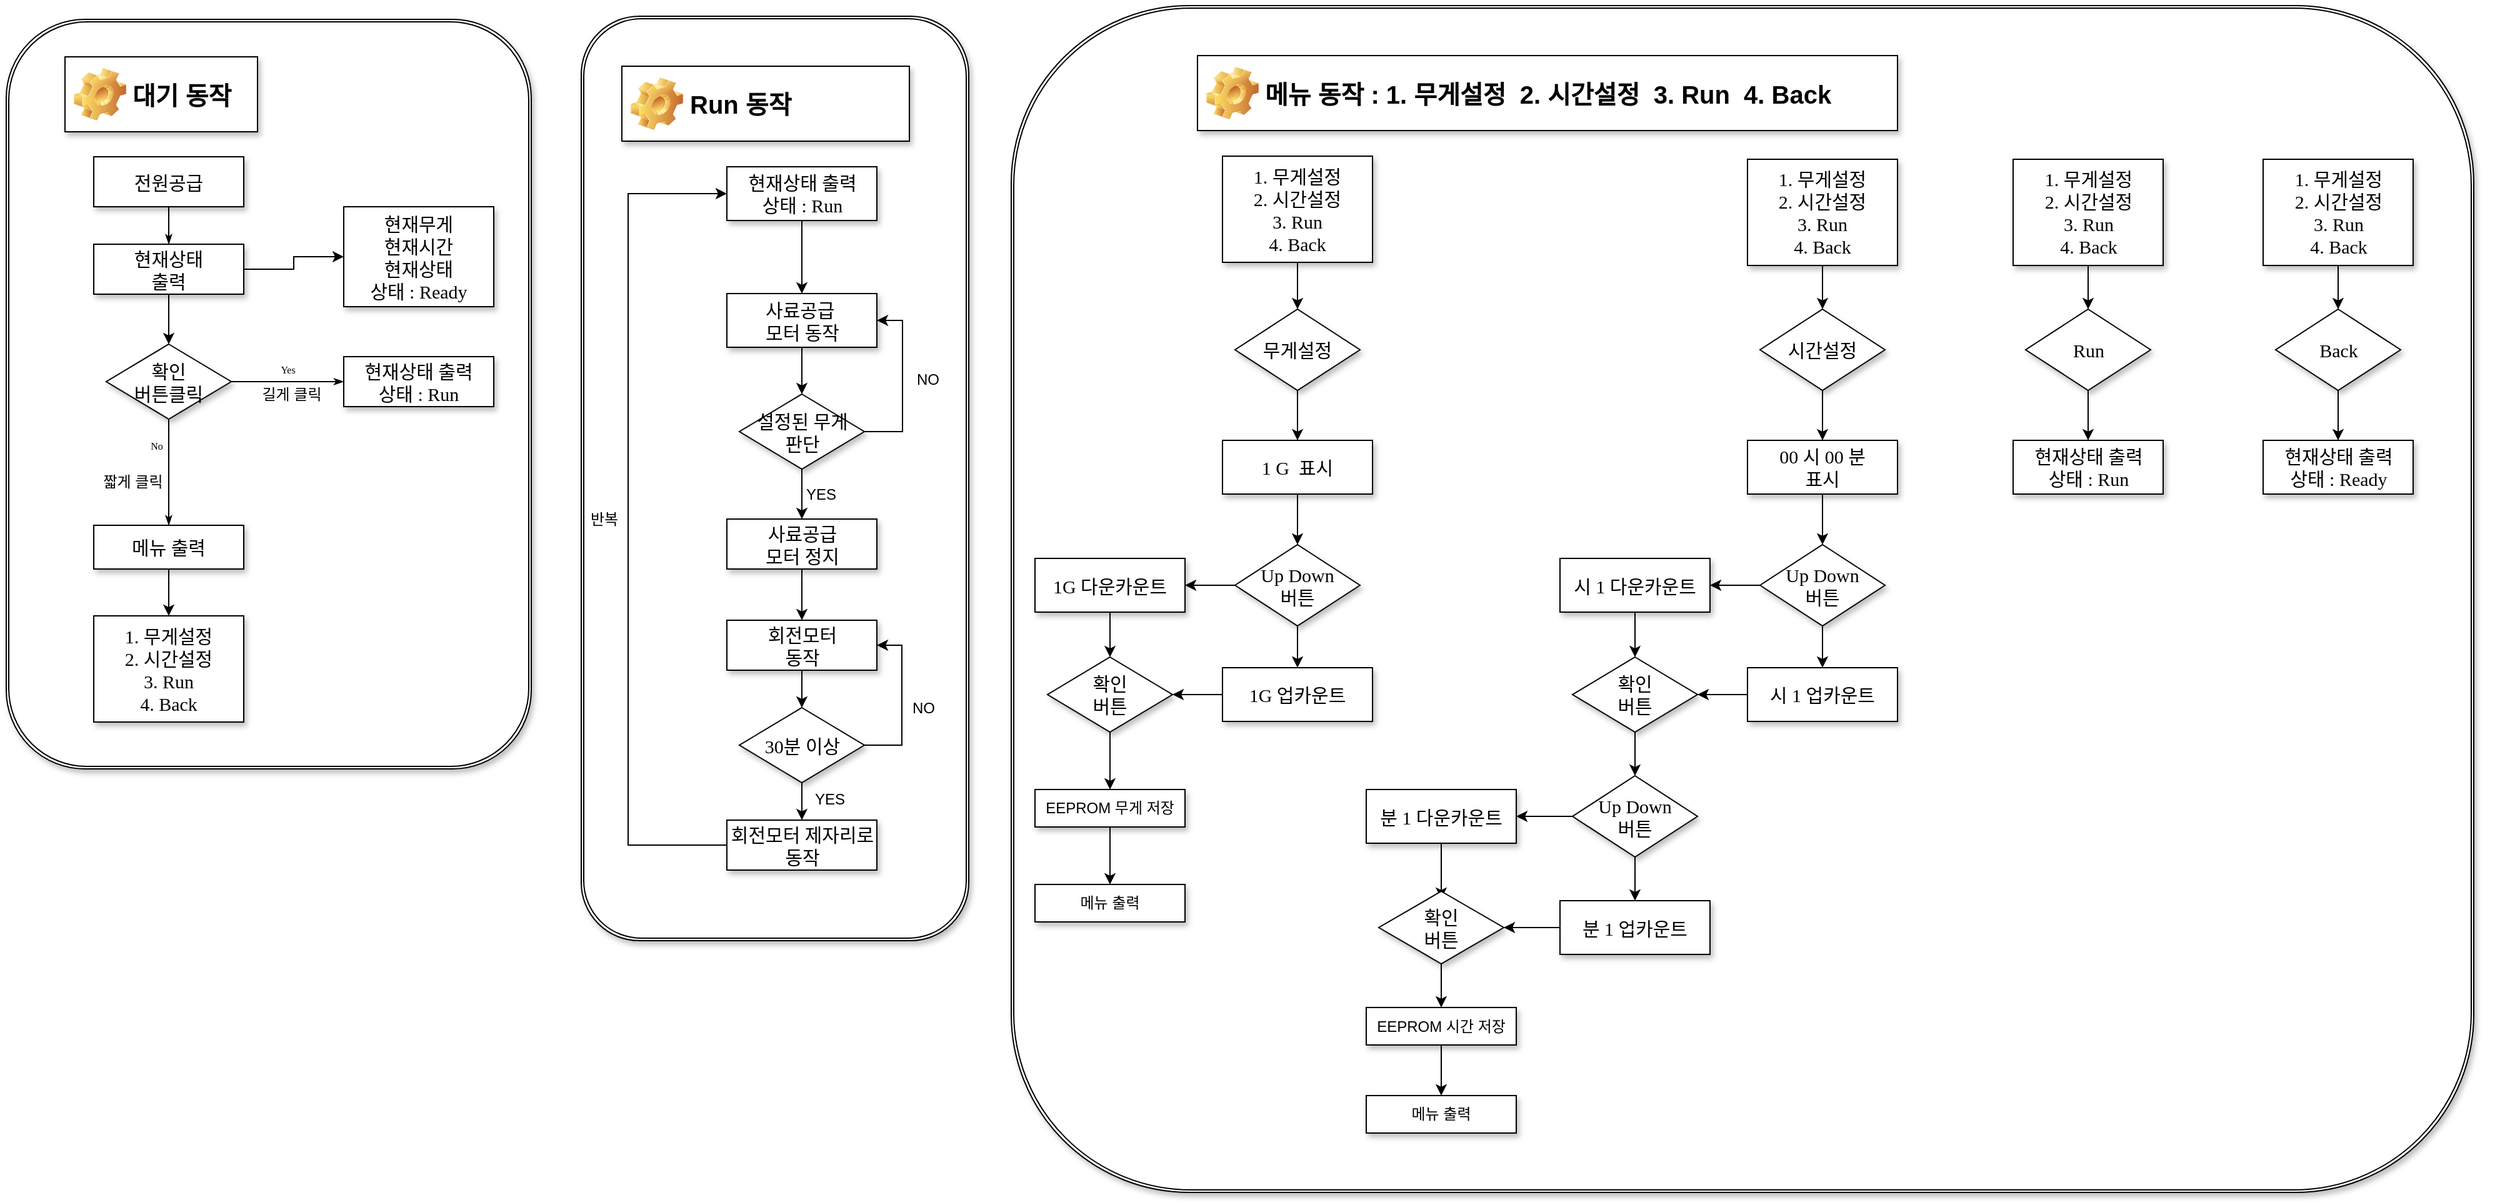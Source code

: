 <mxfile version="11.1.1" type="device"><diagram name="Page-1" id="edf60f1a-56cd-e834-aa8a-f176f3a09ee4"><mxGraphModel dx="2887" dy="1597" grid="1" gridSize="10" guides="1" tooltips="1" connect="1" arrows="1" fold="1" page="1" pageScale="1" pageWidth="1100" pageHeight="850" background="#ffffff" math="0" shadow="0"><root><mxCell id="0"/><mxCell id="1" parent="0"/><mxCell id="XkNIUXaJHuALlucEeKuQ-193" value="" style="group" vertex="1" connectable="0" parent="1"><mxGeometry x="630" y="20" width="310" height="740" as="geometry"/></mxCell><mxCell id="XkNIUXaJHuALlucEeKuQ-190" value="" style="shape=ext;double=1;rounded=1;whiteSpace=wrap;html=1;shadow=1;comic=0;" vertex="1" parent="XkNIUXaJHuALlucEeKuQ-193"><mxGeometry width="310" height="740" as="geometry"/></mxCell><mxCell id="XkNIUXaJHuALlucEeKuQ-131" value="&lt;span style=&quot;font-size: 15px&quot;&gt;현재상태 출력&lt;br&gt;상태 : Run&lt;br&gt;&lt;/span&gt;" style="whiteSpace=wrap;html=1;rounded=0;shadow=1;labelBackgroundColor=none;strokeColor=#000000;strokeWidth=1;fillColor=#ffffff;fontFamily=Verdana;fontSize=8;fontColor=#000000;align=center;" vertex="1" parent="XkNIUXaJHuALlucEeKuQ-193"><mxGeometry x="116.5" y="120.5" width="120" height="43" as="geometry"/></mxCell><mxCell id="XkNIUXaJHuALlucEeKuQ-134" value="&lt;span style=&quot;font-size: 15px&quot;&gt;사료공급&amp;nbsp;&lt;/span&gt;&lt;br style=&quot;font-size: 15px&quot;&gt;&lt;span style=&quot;font-size: 15px&quot;&gt;모터 동작&lt;/span&gt;&lt;span style=&quot;font-size: 15px&quot;&gt;&lt;br&gt;&lt;/span&gt;" style="whiteSpace=wrap;html=1;rounded=0;shadow=1;labelBackgroundColor=none;strokeColor=#000000;strokeWidth=1;fillColor=#ffffff;fontFamily=Verdana;fontSize=8;fontColor=#000000;align=center;" vertex="1" parent="XkNIUXaJHuALlucEeKuQ-193"><mxGeometry x="116.5" y="222" width="120" height="43" as="geometry"/></mxCell><mxCell id="XkNIUXaJHuALlucEeKuQ-135" value="" style="edgeStyle=orthogonalEdgeStyle;rounded=0;orthogonalLoop=1;jettySize=auto;html=1;" edge="1" parent="XkNIUXaJHuALlucEeKuQ-193" source="XkNIUXaJHuALlucEeKuQ-131" target="XkNIUXaJHuALlucEeKuQ-134"><mxGeometry relative="1" as="geometry"/></mxCell><mxCell id="XkNIUXaJHuALlucEeKuQ-141" value="" style="edgeStyle=orthogonalEdgeStyle;rounded=0;orthogonalLoop=1;jettySize=auto;html=1;entryX=1;entryY=0.5;entryDx=0;entryDy=0;" edge="1" parent="XkNIUXaJHuALlucEeKuQ-193" source="XkNIUXaJHuALlucEeKuQ-136" target="XkNIUXaJHuALlucEeKuQ-134"><mxGeometry relative="1" as="geometry"><mxPoint x="306.5" y="332.5" as="targetPoint"/><Array as="points"><mxPoint x="257" y="332.5"/><mxPoint x="257" y="243.5"/></Array></mxGeometry></mxCell><mxCell id="XkNIUXaJHuALlucEeKuQ-155" value="NO" style="text;html=1;resizable=0;points=[];align=center;verticalAlign=middle;labelBackgroundColor=#ffffff;" vertex="1" connectable="0" parent="XkNIUXaJHuALlucEeKuQ-141"><mxGeometry x="-0.149" y="-2" relative="1" as="geometry"><mxPoint x="18" y="-13" as="offset"/></mxGeometry></mxCell><mxCell id="XkNIUXaJHuALlucEeKuQ-136" value="&lt;span style=&quot;font-size: 15px&quot;&gt;설정된 무게&lt;br&gt;판단&lt;/span&gt;" style="rhombus;whiteSpace=wrap;html=1;rounded=0;shadow=1;labelBackgroundColor=none;strokeColor=#000000;strokeWidth=1;fillColor=#ffffff;fontFamily=Verdana;fontSize=8;fontColor=#000000;align=center;" vertex="1" parent="XkNIUXaJHuALlucEeKuQ-193"><mxGeometry x="126.5" y="302.5" width="100" height="60" as="geometry"/></mxCell><mxCell id="XkNIUXaJHuALlucEeKuQ-137" value="" style="edgeStyle=orthogonalEdgeStyle;rounded=0;orthogonalLoop=1;jettySize=auto;html=1;entryX=0.5;entryY=0;entryDx=0;entryDy=0;" edge="1" parent="XkNIUXaJHuALlucEeKuQ-193" source="XkNIUXaJHuALlucEeKuQ-134" target="XkNIUXaJHuALlucEeKuQ-136"><mxGeometry relative="1" as="geometry"/></mxCell><mxCell id="XkNIUXaJHuALlucEeKuQ-142" value="&lt;span style=&quot;font-size: 15px&quot;&gt;사료공급 &lt;br&gt;모터 정지&lt;/span&gt;" style="whiteSpace=wrap;html=1;rounded=0;shadow=1;labelBackgroundColor=none;strokeColor=#000000;strokeWidth=1;fillColor=#ffffff;fontFamily=Verdana;fontSize=8;fontColor=#000000;align=center;" vertex="1" parent="XkNIUXaJHuALlucEeKuQ-193"><mxGeometry x="116.5" y="402.5" width="120" height="40" as="geometry"/></mxCell><mxCell id="XkNIUXaJHuALlucEeKuQ-139" value="" style="edgeStyle=orthogonalEdgeStyle;rounded=0;orthogonalLoop=1;jettySize=auto;html=1;entryX=0.5;entryY=0;entryDx=0;entryDy=0;" edge="1" parent="XkNIUXaJHuALlucEeKuQ-193" source="XkNIUXaJHuALlucEeKuQ-136" target="XkNIUXaJHuALlucEeKuQ-142"><mxGeometry relative="1" as="geometry"><mxPoint x="176.5" y="402.5" as="targetPoint"/></mxGeometry></mxCell><mxCell id="XkNIUXaJHuALlucEeKuQ-143" value="&lt;span style=&quot;font-size: 15px&quot;&gt;회전모터&lt;br&gt;동작&lt;br&gt;&lt;/span&gt;" style="whiteSpace=wrap;html=1;rounded=0;shadow=1;labelBackgroundColor=none;strokeColor=#000000;strokeWidth=1;fillColor=#ffffff;fontFamily=Verdana;fontSize=8;fontColor=#000000;align=center;" vertex="1" parent="XkNIUXaJHuALlucEeKuQ-193"><mxGeometry x="116.5" y="483.5" width="120" height="40" as="geometry"/></mxCell><mxCell id="XkNIUXaJHuALlucEeKuQ-144" value="" style="edgeStyle=orthogonalEdgeStyle;rounded=0;orthogonalLoop=1;jettySize=auto;html=1;" edge="1" parent="XkNIUXaJHuALlucEeKuQ-193" source="XkNIUXaJHuALlucEeKuQ-142" target="XkNIUXaJHuALlucEeKuQ-143"><mxGeometry relative="1" as="geometry"/></mxCell><mxCell id="XkNIUXaJHuALlucEeKuQ-148" value="" style="edgeStyle=orthogonalEdgeStyle;rounded=0;orthogonalLoop=1;jettySize=auto;html=1;entryX=1;entryY=0.5;entryDx=0;entryDy=0;" edge="1" parent="XkNIUXaJHuALlucEeKuQ-193" source="XkNIUXaJHuALlucEeKuQ-145" target="XkNIUXaJHuALlucEeKuQ-143"><mxGeometry relative="1" as="geometry"><mxPoint x="306.5" y="583.5" as="targetPoint"/><Array as="points"><mxPoint x="256.5" y="583.5"/><mxPoint x="256.5" y="503.5"/></Array></mxGeometry></mxCell><mxCell id="XkNIUXaJHuALlucEeKuQ-145" value="&lt;span style=&quot;font-size: 15px&quot;&gt;30분 이상&lt;/span&gt;" style="rhombus;whiteSpace=wrap;html=1;rounded=0;shadow=1;labelBackgroundColor=none;strokeColor=#000000;strokeWidth=1;fillColor=#ffffff;fontFamily=Verdana;fontSize=8;fontColor=#000000;align=center;" vertex="1" parent="XkNIUXaJHuALlucEeKuQ-193"><mxGeometry x="126.5" y="553.5" width="100" height="60" as="geometry"/></mxCell><mxCell id="XkNIUXaJHuALlucEeKuQ-146" value="" style="edgeStyle=orthogonalEdgeStyle;rounded=0;orthogonalLoop=1;jettySize=auto;html=1;entryX=0.5;entryY=0;entryDx=0;entryDy=0;" edge="1" parent="XkNIUXaJHuALlucEeKuQ-193" source="XkNIUXaJHuALlucEeKuQ-143" target="XkNIUXaJHuALlucEeKuQ-145"><mxGeometry relative="1" as="geometry"/></mxCell><mxCell id="XkNIUXaJHuALlucEeKuQ-153" value="" style="edgeStyle=orthogonalEdgeStyle;rounded=0;orthogonalLoop=1;jettySize=auto;html=1;entryX=0;entryY=0.5;entryDx=0;entryDy=0;" edge="1" parent="XkNIUXaJHuALlucEeKuQ-193" source="XkNIUXaJHuALlucEeKuQ-151" target="XkNIUXaJHuALlucEeKuQ-131"><mxGeometry relative="1" as="geometry"><mxPoint x="47.5" y="140.5" as="targetPoint"/><Array as="points"><mxPoint x="37.5" y="663.5"/><mxPoint x="37.5" y="142.5"/></Array></mxGeometry></mxCell><mxCell id="XkNIUXaJHuALlucEeKuQ-154" value="반복" style="text;html=1;resizable=0;points=[];align=center;verticalAlign=middle;labelBackgroundColor=#ffffff;" vertex="1" connectable="0" parent="XkNIUXaJHuALlucEeKuQ-153"><mxGeometry x="-0.258" y="-2" relative="1" as="geometry"><mxPoint x="-22" y="-88" as="offset"/></mxGeometry></mxCell><mxCell id="XkNIUXaJHuALlucEeKuQ-151" value="&lt;span style=&quot;font-size: 15px&quot;&gt;회전모터 제자리로 동작&lt;br&gt;&lt;/span&gt;" style="whiteSpace=wrap;html=1;rounded=0;shadow=1;labelBackgroundColor=none;strokeColor=#000000;strokeWidth=1;fillColor=#ffffff;fontFamily=Verdana;fontSize=8;fontColor=#000000;align=center;" vertex="1" parent="XkNIUXaJHuALlucEeKuQ-193"><mxGeometry x="116.5" y="643.5" width="120" height="40" as="geometry"/></mxCell><mxCell id="XkNIUXaJHuALlucEeKuQ-150" value="" style="edgeStyle=orthogonalEdgeStyle;rounded=0;orthogonalLoop=1;jettySize=auto;html=1;entryX=0.5;entryY=0;entryDx=0;entryDy=0;" edge="1" parent="XkNIUXaJHuALlucEeKuQ-193" source="XkNIUXaJHuALlucEeKuQ-145" target="XkNIUXaJHuALlucEeKuQ-151"><mxGeometry relative="1" as="geometry"><mxPoint x="176.5" y="638.5" as="targetPoint"/></mxGeometry></mxCell><mxCell id="XkNIUXaJHuALlucEeKuQ-156" value="YES" style="text;html=1;resizable=0;points=[];autosize=1;align=left;verticalAlign=top;spacingTop=-4;" vertex="1" parent="XkNIUXaJHuALlucEeKuQ-193"><mxGeometry x="177.5" y="372.5" width="40" height="20" as="geometry"/></mxCell><mxCell id="XkNIUXaJHuALlucEeKuQ-157" value="NO" style="text;html=1;resizable=0;points=[];autosize=1;align=left;verticalAlign=top;spacingTop=-4;" vertex="1" parent="XkNIUXaJHuALlucEeKuQ-193"><mxGeometry x="262.5" y="543.5" width="30" height="20" as="geometry"/></mxCell><mxCell id="XkNIUXaJHuALlucEeKuQ-158" value="YES" style="text;html=1;resizable=0;points=[];autosize=1;align=left;verticalAlign=top;spacingTop=-4;" vertex="1" parent="XkNIUXaJHuALlucEeKuQ-193"><mxGeometry x="184.5" y="616.5" width="40" height="20" as="geometry"/></mxCell><mxCell id="XkNIUXaJHuALlucEeKuQ-186" value="&lt;font style=&quot;font-size: 20px&quot;&gt;Run 동작&lt;/font&gt;" style="label;whiteSpace=wrap;html=1;image=img/clipart/Gear_128x128.png;rounded=0;shadow=1;comic=0;" vertex="1" parent="XkNIUXaJHuALlucEeKuQ-193"><mxGeometry x="32.5" y="40" width="230" height="60" as="geometry"/></mxCell><mxCell id="XkNIUXaJHuALlucEeKuQ-196" value="" style="group" vertex="1" connectable="0" parent="1"><mxGeometry x="170" y="22.5" width="420" height="600" as="geometry"/></mxCell><mxCell id="XkNIUXaJHuALlucEeKuQ-194" value="" style="shape=ext;double=1;rounded=1;whiteSpace=wrap;html=1;shadow=1;comic=0;" vertex="1" parent="XkNIUXaJHuALlucEeKuQ-196"><mxGeometry width="420" height="600" as="geometry"/></mxCell><mxCell id="60e70716793133e9-42" style="edgeStyle=orthogonalEdgeStyle;rounded=0;html=1;labelBackgroundColor=none;startSize=5;endArrow=classicThin;endFill=1;endSize=5;jettySize=auto;orthogonalLoop=1;strokeColor=#000000;strokeWidth=1;fontFamily=Verdana;fontSize=8;fontColor=#000000;" parent="XkNIUXaJHuALlucEeKuQ-196" source="60e70716793133e9-13" edge="1"><mxGeometry relative="1" as="geometry"><mxPoint x="130" y="180" as="targetPoint"/></mxGeometry></mxCell><mxCell id="60e70716793133e9-13" value="&lt;span style=&quot;font-size: 15px&quot;&gt;전원공급&lt;/span&gt;" style="whiteSpace=wrap;html=1;rounded=0;shadow=1;labelBackgroundColor=none;strokeColor=#000000;strokeWidth=1;fillColor=#ffffff;fontFamily=Verdana;fontSize=8;fontColor=#000000;align=center;" parent="XkNIUXaJHuALlucEeKuQ-196" vertex="1"><mxGeometry x="70" y="110" width="120" height="40" as="geometry"/></mxCell><mxCell id="60e70716793133e9-14" value="&lt;font style=&quot;font-size: 15px&quot;&gt;확인&lt;br&gt;버튼클릭&lt;/font&gt;" style="rhombus;whiteSpace=wrap;html=1;rounded=0;shadow=1;labelBackgroundColor=none;strokeColor=#000000;strokeWidth=1;fillColor=#ffffff;fontFamily=Verdana;fontSize=8;fontColor=#000000;align=center;" parent="XkNIUXaJHuALlucEeKuQ-196" vertex="1"><mxGeometry x="80" y="260" width="100" height="60" as="geometry"/></mxCell><mxCell id="60e70716793133e9-15" value="&lt;font style=&quot;font-size: 15px&quot;&gt;현재상태 출력&lt;br&gt;상태 : Run&lt;/font&gt;" style="whiteSpace=wrap;html=1;rounded=0;shadow=1;labelBackgroundColor=none;strokeColor=#000000;strokeWidth=1;fillColor=#ffffff;fontFamily=Verdana;fontSize=8;fontColor=#000000;align=center;" parent="XkNIUXaJHuALlucEeKuQ-196" vertex="1"><mxGeometry x="270" y="270" width="120" height="40" as="geometry"/></mxCell><mxCell id="60e70716793133e9-43" value="Yes" style="edgeStyle=orthogonalEdgeStyle;rounded=0;html=1;labelBackgroundColor=none;startSize=5;endArrow=classicThin;endFill=1;endSize=5;jettySize=auto;orthogonalLoop=1;strokeColor=#000000;strokeWidth=1;fontFamily=Verdana;fontSize=8;fontColor=#000000;" parent="XkNIUXaJHuALlucEeKuQ-196" source="60e70716793133e9-14" target="60e70716793133e9-15" edge="1"><mxGeometry y="10" relative="1" as="geometry"><mxPoint as="offset"/></mxGeometry></mxCell><mxCell id="XkNIUXaJHuALlucEeKuQ-7" value="길게 클릭" style="text;html=1;resizable=0;points=[];align=center;verticalAlign=middle;labelBackgroundColor=#ffffff;direction=south;" vertex="1" connectable="0" parent="60e70716793133e9-43"><mxGeometry x="-0.622" relative="1" as="geometry"><mxPoint x="31" y="10" as="offset"/></mxGeometry></mxCell><mxCell id="60e70716793133e9-16" value="&lt;font style=&quot;font-size: 15px&quot;&gt;메뉴 출력&lt;/font&gt;" style="whiteSpace=wrap;html=1;rounded=0;shadow=1;labelBackgroundColor=none;strokeColor=#000000;strokeWidth=1;fillColor=#ffffff;fontFamily=Verdana;fontSize=8;fontColor=#000000;align=center;" parent="XkNIUXaJHuALlucEeKuQ-196" vertex="1"><mxGeometry x="70" y="405" width="120" height="35" as="geometry"/></mxCell><mxCell id="60e70716793133e9-44" value="No" style="edgeStyle=orthogonalEdgeStyle;rounded=0;html=1;labelBackgroundColor=none;startSize=5;endArrow=classicThin;endFill=1;endSize=5;jettySize=auto;orthogonalLoop=1;strokeColor=#000000;strokeWidth=1;fontFamily=Verdana;fontSize=8;fontColor=#000000;" parent="XkNIUXaJHuALlucEeKuQ-196" source="60e70716793133e9-14" target="60e70716793133e9-16" edge="1"><mxGeometry x="-0.5" y="-10" relative="1" as="geometry"><mxPoint as="offset"/></mxGeometry></mxCell><mxCell id="XkNIUXaJHuALlucEeKuQ-5" value="" style="edgeStyle=orthogonalEdgeStyle;rounded=0;orthogonalLoop=1;jettySize=auto;html=1;" edge="1" parent="XkNIUXaJHuALlucEeKuQ-196" source="XkNIUXaJHuALlucEeKuQ-1"><mxGeometry relative="1" as="geometry"><mxPoint x="130" y="260" as="targetPoint"/></mxGeometry></mxCell><mxCell id="XkNIUXaJHuALlucEeKuQ-1" value="&lt;span style=&quot;font-size: 15px&quot;&gt;현재상태&lt;br&gt;출력&lt;br&gt;&lt;/span&gt;" style="whiteSpace=wrap;html=1;rounded=0;shadow=1;labelBackgroundColor=none;strokeColor=#000000;strokeWidth=1;fillColor=#ffffff;fontFamily=Verdana;fontSize=8;fontColor=#000000;align=center;" vertex="1" parent="XkNIUXaJHuALlucEeKuQ-196"><mxGeometry x="70" y="180" width="120" height="40" as="geometry"/></mxCell><mxCell id="XkNIUXaJHuALlucEeKuQ-2" value="&lt;span style=&quot;font-size: 15px&quot;&gt;현재무게&lt;br&gt;현재시간&lt;br&gt;현재상태&lt;br&gt;상태 : Ready&lt;br&gt;&lt;/span&gt;" style="whiteSpace=wrap;html=1;rounded=0;shadow=1;labelBackgroundColor=none;strokeColor=#000000;strokeWidth=1;fillColor=#ffffff;fontFamily=Verdana;fontSize=8;fontColor=#000000;align=center;" vertex="1" parent="XkNIUXaJHuALlucEeKuQ-196"><mxGeometry x="270" y="150" width="120" height="80" as="geometry"/></mxCell><mxCell id="XkNIUXaJHuALlucEeKuQ-3" value="" style="edgeStyle=orthogonalEdgeStyle;rounded=0;orthogonalLoop=1;jettySize=auto;html=1;" edge="1" parent="XkNIUXaJHuALlucEeKuQ-196" source="XkNIUXaJHuALlucEeKuQ-1" target="XkNIUXaJHuALlucEeKuQ-2"><mxGeometry relative="1" as="geometry"/></mxCell><mxCell id="XkNIUXaJHuALlucEeKuQ-8" value="짧게 클릭" style="text;html=1;resizable=0;points=[];align=center;verticalAlign=middle;labelBackgroundColor=#ffffff;direction=south;" vertex="1" connectable="0" parent="XkNIUXaJHuALlucEeKuQ-196"><mxGeometry x="70" y="360" as="geometry"><mxPoint x="31" y="10" as="offset"/></mxGeometry></mxCell><mxCell id="XkNIUXaJHuALlucEeKuQ-182" value="&lt;font style=&quot;font-size: 15px&quot;&gt;1. 무게설정&lt;br&gt;2. 시간설정&lt;br&gt;3. Run&lt;br&gt;4. Back&lt;/font&gt;" style="whiteSpace=wrap;html=1;rounded=0;shadow=1;labelBackgroundColor=none;strokeColor=#000000;strokeWidth=1;fillColor=#ffffff;fontFamily=Verdana;fontSize=8;fontColor=#000000;align=center;" vertex="1" parent="XkNIUXaJHuALlucEeKuQ-196"><mxGeometry x="70" y="477.5" width="120" height="85" as="geometry"/></mxCell><mxCell id="XkNIUXaJHuALlucEeKuQ-183" value="" style="edgeStyle=orthogonalEdgeStyle;rounded=0;orthogonalLoop=1;jettySize=auto;html=1;entryX=0.5;entryY=0;entryDx=0;entryDy=0;" edge="1" parent="XkNIUXaJHuALlucEeKuQ-196" source="60e70716793133e9-16" target="XkNIUXaJHuALlucEeKuQ-182"><mxGeometry relative="1" as="geometry"/></mxCell><mxCell id="XkNIUXaJHuALlucEeKuQ-195" value="&lt;font style=&quot;font-size: 20px&quot;&gt;대기 동작&amp;nbsp;&lt;/font&gt;" style="label;whiteSpace=wrap;html=1;image=img/clipart/Gear_128x128.png;rounded=0;shadow=1;comic=0;" vertex="1" parent="XkNIUXaJHuALlucEeKuQ-196"><mxGeometry x="47" y="30" width="154" height="60" as="geometry"/></mxCell><mxCell id="XkNIUXaJHuALlucEeKuQ-197" value="" style="group" vertex="1" connectable="0" parent="1"><mxGeometry x="974" y="11.5" width="1190" height="950" as="geometry"/></mxCell><mxCell id="XkNIUXaJHuALlucEeKuQ-192" value="" style="group" vertex="1" connectable="0" parent="XkNIUXaJHuALlucEeKuQ-197"><mxGeometry width="1190" height="950" as="geometry"/></mxCell><mxCell id="XkNIUXaJHuALlucEeKuQ-191" value="" style="shape=ext;double=1;rounded=1;whiteSpace=wrap;html=1;shadow=1;comic=0;" vertex="1" parent="XkNIUXaJHuALlucEeKuQ-192"><mxGeometry width="1170" height="950" as="geometry"/></mxCell><mxCell id="XkNIUXaJHuALlucEeKuQ-19" value="&lt;font style=&quot;font-size: 15px&quot;&gt;1. 무게설정&lt;br&gt;2. 시간설정&lt;br&gt;3. Run&lt;br&gt;4. Back&lt;/font&gt;" style="whiteSpace=wrap;html=1;rounded=0;shadow=1;labelBackgroundColor=none;strokeColor=#000000;strokeWidth=1;fillColor=#ffffff;fontFamily=Verdana;fontSize=8;fontColor=#000000;align=center;" vertex="1" parent="XkNIUXaJHuALlucEeKuQ-192"><mxGeometry x="589" y="123" width="120" height="85" as="geometry"/></mxCell><mxCell id="XkNIUXaJHuALlucEeKuQ-23" value="&lt;font style=&quot;font-size: 15px&quot;&gt;시간설정&lt;/font&gt;" style="rhombus;whiteSpace=wrap;html=1;rounded=0;shadow=1;labelBackgroundColor=none;strokeColor=#000000;strokeWidth=1;fillColor=#ffffff;fontFamily=Verdana;fontSize=8;fontColor=#000000;align=center;" vertex="1" parent="XkNIUXaJHuALlucEeKuQ-192"><mxGeometry x="599" y="243" width="100" height="65" as="geometry"/></mxCell><mxCell id="XkNIUXaJHuALlucEeKuQ-22" value="" style="edgeStyle=orthogonalEdgeStyle;rounded=0;orthogonalLoop=1;jettySize=auto;html=1;entryX=0.5;entryY=0;entryDx=0;entryDy=0;" edge="1" parent="XkNIUXaJHuALlucEeKuQ-192" source="XkNIUXaJHuALlucEeKuQ-19" target="XkNIUXaJHuALlucEeKuQ-23"><mxGeometry relative="1" as="geometry"><mxPoint x="649" y="233" as="targetPoint"/></mxGeometry></mxCell><mxCell id="XkNIUXaJHuALlucEeKuQ-74" value="" style="edgeStyle=orthogonalEdgeStyle;rounded=0;orthogonalLoop=1;jettySize=auto;html=1;entryX=0.5;entryY=0;entryDx=0;entryDy=0;exitX=0.5;exitY=1;exitDx=0;exitDy=0;" edge="1" parent="XkNIUXaJHuALlucEeKuQ-192" source="XkNIUXaJHuALlucEeKuQ-23" target="XkNIUXaJHuALlucEeKuQ-77"><mxGeometry relative="1" as="geometry"><mxPoint x="729" y="469.5" as="targetPoint"/><mxPoint x="684" y="413" as="sourcePoint"/></mxGeometry></mxCell><mxCell id="XkNIUXaJHuALlucEeKuQ-77" value="&lt;span style=&quot;font-size: 15px&quot;&gt;00 시 00 분&lt;br&gt;표시&lt;br&gt;&lt;/span&gt;" style="whiteSpace=wrap;html=1;rounded=0;shadow=1;labelBackgroundColor=none;strokeColor=#000000;strokeWidth=1;fillColor=#ffffff;fontFamily=Verdana;fontSize=8;fontColor=#000000;align=center;" vertex="1" parent="XkNIUXaJHuALlucEeKuQ-192"><mxGeometry x="589" y="348" width="120" height="43" as="geometry"/></mxCell><mxCell id="XkNIUXaJHuALlucEeKuQ-80" value="&lt;span style=&quot;font-size: 15px&quot;&gt;Up Down&lt;br&gt;버튼&lt;/span&gt;" style="rhombus;whiteSpace=wrap;html=1;rounded=0;shadow=1;labelBackgroundColor=none;strokeColor=#000000;strokeWidth=1;fillColor=#ffffff;fontFamily=Verdana;fontSize=8;fontColor=#000000;align=center;" vertex="1" parent="XkNIUXaJHuALlucEeKuQ-192"><mxGeometry x="599" y="431.5" width="100" height="65" as="geometry"/></mxCell><mxCell id="XkNIUXaJHuALlucEeKuQ-76" value="" style="edgeStyle=orthogonalEdgeStyle;rounded=0;orthogonalLoop=1;jettySize=auto;html=1;" edge="1" parent="XkNIUXaJHuALlucEeKuQ-192" source="XkNIUXaJHuALlucEeKuQ-77" target="XkNIUXaJHuALlucEeKuQ-80"><mxGeometry relative="1" as="geometry"/></mxCell><mxCell id="XkNIUXaJHuALlucEeKuQ-82" value="&lt;span style=&quot;font-size: 15px&quot;&gt;시 1 업카운트&lt;br&gt;&lt;/span&gt;" style="whiteSpace=wrap;html=1;rounded=0;shadow=1;labelBackgroundColor=none;strokeColor=#000000;strokeWidth=1;fillColor=#ffffff;fontFamily=Verdana;fontSize=8;fontColor=#000000;align=center;" vertex="1" parent="XkNIUXaJHuALlucEeKuQ-192"><mxGeometry x="589" y="530" width="120" height="43" as="geometry"/></mxCell><mxCell id="XkNIUXaJHuALlucEeKuQ-78" value="" style="edgeStyle=orthogonalEdgeStyle;rounded=0;orthogonalLoop=1;jettySize=auto;html=1;entryX=0.5;entryY=0;entryDx=0;entryDy=0;" edge="1" parent="XkNIUXaJHuALlucEeKuQ-192" source="XkNIUXaJHuALlucEeKuQ-80" target="XkNIUXaJHuALlucEeKuQ-82"><mxGeometry relative="1" as="geometry"><mxPoint x="649" y="576.5" as="targetPoint"/></mxGeometry></mxCell><mxCell id="XkNIUXaJHuALlucEeKuQ-84" value="&lt;span style=&quot;font-size: 15px&quot;&gt;시 1 다운카운트&lt;br&gt;&lt;/span&gt;" style="whiteSpace=wrap;html=1;rounded=0;shadow=1;labelBackgroundColor=none;strokeColor=#000000;strokeWidth=1;fillColor=#ffffff;fontFamily=Verdana;fontSize=8;fontColor=#000000;align=center;" vertex="1" parent="XkNIUXaJHuALlucEeKuQ-192"><mxGeometry x="439" y="442.5" width="120" height="43" as="geometry"/></mxCell><mxCell id="XkNIUXaJHuALlucEeKuQ-79" value="" style="edgeStyle=orthogonalEdgeStyle;rounded=0;orthogonalLoop=1;jettySize=auto;html=1;" edge="1" parent="XkNIUXaJHuALlucEeKuQ-192" source="XkNIUXaJHuALlucEeKuQ-80" target="XkNIUXaJHuALlucEeKuQ-84"><mxGeometry relative="1" as="geometry"/></mxCell><mxCell id="XkNIUXaJHuALlucEeKuQ-86" value="&lt;font style=&quot;font-size: 15px&quot;&gt;확인&lt;br&gt;버튼&lt;/font&gt;" style="rhombus;whiteSpace=wrap;html=1;rounded=0;shadow=1;labelBackgroundColor=none;strokeColor=#000000;strokeWidth=1;fillColor=#ffffff;fontFamily=Verdana;fontSize=8;fontColor=#000000;align=center;" vertex="1" parent="XkNIUXaJHuALlucEeKuQ-192"><mxGeometry x="449" y="521.5" width="100" height="60" as="geometry"/></mxCell><mxCell id="XkNIUXaJHuALlucEeKuQ-81" value="" style="edgeStyle=orthogonalEdgeStyle;rounded=0;orthogonalLoop=1;jettySize=auto;html=1;entryX=1;entryY=0.5;entryDx=0;entryDy=0;" edge="1" parent="XkNIUXaJHuALlucEeKuQ-192" source="XkNIUXaJHuALlucEeKuQ-82" target="XkNIUXaJHuALlucEeKuQ-86"><mxGeometry relative="1" as="geometry"><mxPoint x="539" y="543.5" as="targetPoint"/></mxGeometry></mxCell><mxCell id="XkNIUXaJHuALlucEeKuQ-83" value="" style="edgeStyle=orthogonalEdgeStyle;rounded=0;orthogonalLoop=1;jettySize=auto;html=1;entryX=0.5;entryY=0;entryDx=0;entryDy=0;" edge="1" parent="XkNIUXaJHuALlucEeKuQ-192" source="XkNIUXaJHuALlucEeKuQ-84" target="XkNIUXaJHuALlucEeKuQ-86"><mxGeometry relative="1" as="geometry"><mxPoint x="499" y="531.5" as="targetPoint"/></mxGeometry></mxCell><mxCell id="XkNIUXaJHuALlucEeKuQ-96" value="&lt;span style=&quot;font-size: 15px&quot;&gt;Up Down&lt;br&gt;버튼&lt;/span&gt;" style="rhombus;whiteSpace=wrap;html=1;rounded=0;shadow=1;labelBackgroundColor=none;strokeColor=#000000;strokeWidth=1;fillColor=#ffffff;fontFamily=Verdana;fontSize=8;fontColor=#000000;align=center;" vertex="1" parent="XkNIUXaJHuALlucEeKuQ-192"><mxGeometry x="449" y="616.5" width="100" height="65" as="geometry"/></mxCell><mxCell id="XkNIUXaJHuALlucEeKuQ-85" value="" style="edgeStyle=orthogonalEdgeStyle;rounded=0;orthogonalLoop=1;jettySize=auto;html=1;entryX=0.5;entryY=0;entryDx=0;entryDy=0;" edge="1" parent="XkNIUXaJHuALlucEeKuQ-192" source="XkNIUXaJHuALlucEeKuQ-86" target="XkNIUXaJHuALlucEeKuQ-96"><mxGeometry relative="1" as="geometry"><mxPoint x="489" y="622" as="targetPoint"/></mxGeometry></mxCell><mxCell id="XkNIUXaJHuALlucEeKuQ-97" value="&lt;span style=&quot;font-size: 15px&quot;&gt;분 1 업카운트&lt;br&gt;&lt;/span&gt;" style="whiteSpace=wrap;html=1;rounded=0;shadow=1;labelBackgroundColor=none;strokeColor=#000000;strokeWidth=1;fillColor=#ffffff;fontFamily=Verdana;fontSize=8;fontColor=#000000;align=center;" vertex="1" parent="XkNIUXaJHuALlucEeKuQ-192"><mxGeometry x="439" y="716.5" width="120" height="43" as="geometry"/></mxCell><mxCell id="XkNIUXaJHuALlucEeKuQ-94" value="" style="edgeStyle=orthogonalEdgeStyle;rounded=0;orthogonalLoop=1;jettySize=auto;html=1;entryX=0.5;entryY=0;entryDx=0;entryDy=0;" edge="1" parent="XkNIUXaJHuALlucEeKuQ-192" source="XkNIUXaJHuALlucEeKuQ-96" target="XkNIUXaJHuALlucEeKuQ-97"><mxGeometry relative="1" as="geometry"><mxPoint x="494" y="769.5" as="targetPoint"/></mxGeometry></mxCell><mxCell id="XkNIUXaJHuALlucEeKuQ-98" value="" style="edgeStyle=orthogonalEdgeStyle;rounded=0;orthogonalLoop=1;jettySize=auto;html=1;entryX=0.5;entryY=0;entryDx=0;entryDy=0;exitX=0.5;exitY=1;exitDx=0;exitDy=0;" edge="1" parent="XkNIUXaJHuALlucEeKuQ-192" source="XkNIUXaJHuALlucEeKuQ-99"><mxGeometry relative="1" as="geometry"><mxPoint x="344" y="715" as="targetPoint"/><mxPoint x="344" y="678.5" as="sourcePoint"/></mxGeometry></mxCell><mxCell id="XkNIUXaJHuALlucEeKuQ-99" value="&lt;span style=&quot;font-size: 15px&quot;&gt;분 1 다운카운트&lt;br&gt;&lt;/span&gt;" style="whiteSpace=wrap;html=1;rounded=0;shadow=1;labelBackgroundColor=none;strokeColor=#000000;strokeWidth=1;fillColor=#ffffff;fontFamily=Verdana;fontSize=8;fontColor=#000000;align=center;" vertex="1" parent="XkNIUXaJHuALlucEeKuQ-192"><mxGeometry x="284" y="627.5" width="120" height="43" as="geometry"/></mxCell><mxCell id="XkNIUXaJHuALlucEeKuQ-95" value="" style="edgeStyle=orthogonalEdgeStyle;rounded=0;orthogonalLoop=1;jettySize=auto;html=1;entryX=1;entryY=0.5;entryDx=0;entryDy=0;" edge="1" parent="XkNIUXaJHuALlucEeKuQ-192" source="XkNIUXaJHuALlucEeKuQ-96" target="XkNIUXaJHuALlucEeKuQ-99"><mxGeometry relative="1" as="geometry"><mxPoint x="404" y="657" as="targetPoint"/></mxGeometry></mxCell><mxCell id="XkNIUXaJHuALlucEeKuQ-104" value="&lt;font style=&quot;font-size: 15px&quot;&gt;확인&lt;br&gt;버튼&lt;/font&gt;" style="rhombus;whiteSpace=wrap;html=1;rounded=0;shadow=1;labelBackgroundColor=none;strokeColor=#000000;strokeWidth=1;fillColor=#ffffff;fontFamily=Verdana;fontSize=8;fontColor=#000000;align=center;" vertex="1" parent="XkNIUXaJHuALlucEeKuQ-192"><mxGeometry x="294" y="709" width="100" height="58" as="geometry"/></mxCell><mxCell id="XkNIUXaJHuALlucEeKuQ-106" style="edgeStyle=orthogonalEdgeStyle;rounded=0;orthogonalLoop=1;jettySize=auto;html=1;entryX=1;entryY=0.5;entryDx=0;entryDy=0;" edge="1" parent="XkNIUXaJHuALlucEeKuQ-192" source="XkNIUXaJHuALlucEeKuQ-97" target="XkNIUXaJHuALlucEeKuQ-104"><mxGeometry relative="1" as="geometry"/></mxCell><mxCell id="XkNIUXaJHuALlucEeKuQ-107" value="EEPROM 시간 저장" style="rounded=0;whiteSpace=wrap;html=1;shadow=1;comic=0;" vertex="1" parent="XkNIUXaJHuALlucEeKuQ-192"><mxGeometry x="284" y="802" width="120" height="30" as="geometry"/></mxCell><mxCell id="XkNIUXaJHuALlucEeKuQ-108" style="edgeStyle=orthogonalEdgeStyle;rounded=0;orthogonalLoop=1;jettySize=auto;html=1;entryX=0.5;entryY=0;entryDx=0;entryDy=0;" edge="1" parent="XkNIUXaJHuALlucEeKuQ-192" source="XkNIUXaJHuALlucEeKuQ-104" target="XkNIUXaJHuALlucEeKuQ-107"><mxGeometry relative="1" as="geometry"/></mxCell><mxCell id="XkNIUXaJHuALlucEeKuQ-129" value="메뉴 출력" style="rounded=0;whiteSpace=wrap;html=1;shadow=1;comic=0;" vertex="1" parent="XkNIUXaJHuALlucEeKuQ-192"><mxGeometry x="284" y="872.5" width="120" height="30" as="geometry"/></mxCell><mxCell id="XkNIUXaJHuALlucEeKuQ-130" value="" style="edgeStyle=orthogonalEdgeStyle;rounded=0;orthogonalLoop=1;jettySize=auto;html=1;" edge="1" parent="XkNIUXaJHuALlucEeKuQ-192" source="XkNIUXaJHuALlucEeKuQ-107" target="XkNIUXaJHuALlucEeKuQ-129"><mxGeometry relative="1" as="geometry"/></mxCell><mxCell id="XkNIUXaJHuALlucEeKuQ-113" value="&lt;font style=&quot;font-size: 15px&quot;&gt;1. 무게설정&lt;br&gt;2. 시간설정&lt;br&gt;3. Run&lt;br&gt;4. Back&lt;br&gt;&lt;/font&gt;" style="whiteSpace=wrap;html=1;rounded=0;shadow=1;labelBackgroundColor=none;strokeColor=#000000;strokeWidth=1;fillColor=#ffffff;fontFamily=Verdana;fontSize=8;fontColor=#000000;align=center;" vertex="1" parent="XkNIUXaJHuALlucEeKuQ-192"><mxGeometry x="801.5" y="123" width="120" height="85" as="geometry"/></mxCell><mxCell id="XkNIUXaJHuALlucEeKuQ-114" value="&lt;span style=&quot;font-size: 15px&quot;&gt;Run&lt;/span&gt;" style="rhombus;whiteSpace=wrap;html=1;rounded=0;shadow=1;labelBackgroundColor=none;strokeColor=#000000;strokeWidth=1;fillColor=#ffffff;fontFamily=Verdana;fontSize=8;fontColor=#000000;align=center;" vertex="1" parent="XkNIUXaJHuALlucEeKuQ-192"><mxGeometry x="811.5" y="243" width="100" height="65" as="geometry"/></mxCell><mxCell id="XkNIUXaJHuALlucEeKuQ-112" value="" style="edgeStyle=orthogonalEdgeStyle;rounded=0;orthogonalLoop=1;jettySize=auto;html=1;entryX=0.5;entryY=0;entryDx=0;entryDy=0;" edge="1" parent="XkNIUXaJHuALlucEeKuQ-192" source="XkNIUXaJHuALlucEeKuQ-113" target="XkNIUXaJHuALlucEeKuQ-114"><mxGeometry relative="1" as="geometry"><mxPoint x="861.5" y="233" as="targetPoint"/></mxGeometry></mxCell><mxCell id="XkNIUXaJHuALlucEeKuQ-115" value="" style="edgeStyle=orthogonalEdgeStyle;rounded=0;orthogonalLoop=1;jettySize=auto;html=1;entryX=0.5;entryY=0;entryDx=0;entryDy=0;exitX=0.5;exitY=1;exitDx=0;exitDy=0;" edge="1" parent="XkNIUXaJHuALlucEeKuQ-192" source="XkNIUXaJHuALlucEeKuQ-114" target="XkNIUXaJHuALlucEeKuQ-116"><mxGeometry relative="1" as="geometry"><mxPoint x="941.5" y="469.5" as="targetPoint"/><mxPoint x="896.5" y="413" as="sourcePoint"/></mxGeometry></mxCell><mxCell id="XkNIUXaJHuALlucEeKuQ-116" value="&lt;span style=&quot;font-size: 15px&quot;&gt;현재상태 출력&lt;br&gt;상태 : Run&lt;br&gt;&lt;/span&gt;" style="whiteSpace=wrap;html=1;rounded=0;shadow=1;labelBackgroundColor=none;strokeColor=#000000;strokeWidth=1;fillColor=#ffffff;fontFamily=Verdana;fontSize=8;fontColor=#000000;align=center;" vertex="1" parent="XkNIUXaJHuALlucEeKuQ-192"><mxGeometry x="801.5" y="348" width="120" height="43" as="geometry"/></mxCell><mxCell id="XkNIUXaJHuALlucEeKuQ-123" value="&lt;font style=&quot;font-size: 15px&quot;&gt;1. 무게설정&lt;br&gt;2. 시간설정&lt;br&gt;3. Run&lt;br&gt;4. Back&lt;br&gt;&lt;/font&gt;" style="whiteSpace=wrap;html=1;rounded=0;shadow=1;labelBackgroundColor=none;strokeColor=#000000;strokeWidth=1;fillColor=#ffffff;fontFamily=Verdana;fontSize=8;fontColor=#000000;align=center;" vertex="1" parent="XkNIUXaJHuALlucEeKuQ-192"><mxGeometry x="1001.5" y="123" width="120" height="85" as="geometry"/></mxCell><mxCell id="XkNIUXaJHuALlucEeKuQ-124" value="&lt;span style=&quot;font-size: 15px&quot;&gt;Back&lt;/span&gt;" style="rhombus;whiteSpace=wrap;html=1;rounded=0;shadow=1;labelBackgroundColor=none;strokeColor=#000000;strokeWidth=1;fillColor=#ffffff;fontFamily=Verdana;fontSize=8;fontColor=#000000;align=center;" vertex="1" parent="XkNIUXaJHuALlucEeKuQ-192"><mxGeometry x="1011.5" y="243" width="100" height="65" as="geometry"/></mxCell><mxCell id="XkNIUXaJHuALlucEeKuQ-122" value="" style="edgeStyle=orthogonalEdgeStyle;rounded=0;orthogonalLoop=1;jettySize=auto;html=1;entryX=0.5;entryY=0;entryDx=0;entryDy=0;" edge="1" parent="XkNIUXaJHuALlucEeKuQ-192" source="XkNIUXaJHuALlucEeKuQ-123" target="XkNIUXaJHuALlucEeKuQ-124"><mxGeometry relative="1" as="geometry"><mxPoint x="1061.5" y="233" as="targetPoint"/></mxGeometry></mxCell><mxCell id="XkNIUXaJHuALlucEeKuQ-125" value="" style="edgeStyle=orthogonalEdgeStyle;rounded=0;orthogonalLoop=1;jettySize=auto;html=1;entryX=0.5;entryY=0;entryDx=0;entryDy=0;exitX=0.5;exitY=1;exitDx=0;exitDy=0;" edge="1" parent="XkNIUXaJHuALlucEeKuQ-192" source="XkNIUXaJHuALlucEeKuQ-124" target="XkNIUXaJHuALlucEeKuQ-126"><mxGeometry relative="1" as="geometry"><mxPoint x="1141.5" y="469.5" as="targetPoint"/><mxPoint x="1096.5" y="413" as="sourcePoint"/></mxGeometry></mxCell><mxCell id="XkNIUXaJHuALlucEeKuQ-126" value="&lt;span style=&quot;font-size: 15px&quot;&gt;현재상태 출력&lt;br&gt;상태 : Ready&lt;br&gt;&lt;/span&gt;" style="whiteSpace=wrap;html=1;rounded=0;shadow=1;labelBackgroundColor=none;strokeColor=#000000;strokeWidth=1;fillColor=#ffffff;fontFamily=Verdana;fontSize=8;fontColor=#000000;align=center;" vertex="1" parent="XkNIUXaJHuALlucEeKuQ-192"><mxGeometry x="1001.5" y="348" width="120" height="43" as="geometry"/></mxCell><mxCell id="XkNIUXaJHuALlucEeKuQ-165" value="&lt;font style=&quot;font-size: 15px&quot;&gt;1. 무게설정&lt;br&gt;2. 시간설정&lt;br&gt;3. Run&lt;br&gt;4. Back&lt;/font&gt;" style="whiteSpace=wrap;html=1;rounded=0;shadow=1;labelBackgroundColor=none;strokeColor=#000000;strokeWidth=1;fillColor=#ffffff;fontFamily=Verdana;fontSize=8;fontColor=#000000;align=center;" vertex="1" parent="XkNIUXaJHuALlucEeKuQ-192"><mxGeometry x="169" y="120.5" width="120" height="85" as="geometry"/></mxCell><mxCell id="XkNIUXaJHuALlucEeKuQ-167" value="&lt;font style=&quot;font-size: 15px&quot;&gt;무게설정&lt;/font&gt;" style="rhombus;whiteSpace=wrap;html=1;rounded=0;shadow=1;labelBackgroundColor=none;strokeColor=#000000;strokeWidth=1;fillColor=#ffffff;fontFamily=Verdana;fontSize=8;fontColor=#000000;align=center;" vertex="1" parent="XkNIUXaJHuALlucEeKuQ-192"><mxGeometry x="179" y="243" width="100" height="65" as="geometry"/></mxCell><mxCell id="XkNIUXaJHuALlucEeKuQ-164" value="" style="edgeStyle=orthogonalEdgeStyle;rounded=0;orthogonalLoop=1;jettySize=auto;html=1;exitX=0.5;exitY=1;exitDx=0;exitDy=0;" edge="1" parent="XkNIUXaJHuALlucEeKuQ-192" source="XkNIUXaJHuALlucEeKuQ-165" target="XkNIUXaJHuALlucEeKuQ-167"><mxGeometry relative="1" as="geometry"><mxPoint x="284" y="229" as="sourcePoint"/></mxGeometry></mxCell><mxCell id="XkNIUXaJHuALlucEeKuQ-169" value="&lt;span style=&quot;font-size: 15px&quot;&gt;1 G&amp;nbsp; 표시&lt;br&gt;&lt;/span&gt;" style="whiteSpace=wrap;html=1;rounded=0;shadow=1;labelBackgroundColor=none;strokeColor=#000000;strokeWidth=1;fillColor=#ffffff;fontFamily=Verdana;fontSize=8;fontColor=#000000;align=center;" vertex="1" parent="XkNIUXaJHuALlucEeKuQ-192"><mxGeometry x="169" y="348" width="120" height="43" as="geometry"/></mxCell><mxCell id="XkNIUXaJHuALlucEeKuQ-166" value="" style="edgeStyle=orthogonalEdgeStyle;rounded=0;orthogonalLoop=1;jettySize=auto;html=1;entryX=0.5;entryY=0;entryDx=0;entryDy=0;" edge="1" parent="XkNIUXaJHuALlucEeKuQ-192" source="XkNIUXaJHuALlucEeKuQ-167" target="XkNIUXaJHuALlucEeKuQ-169"><mxGeometry relative="1" as="geometry"><mxPoint x="274" y="385.5" as="targetPoint"/></mxGeometry></mxCell><mxCell id="XkNIUXaJHuALlucEeKuQ-172" value="&lt;span style=&quot;font-size: 15px&quot;&gt;Up Down&lt;br&gt;버튼&lt;/span&gt;" style="rhombus;whiteSpace=wrap;html=1;rounded=0;shadow=1;labelBackgroundColor=none;strokeColor=#000000;strokeWidth=1;fillColor=#ffffff;fontFamily=Verdana;fontSize=8;fontColor=#000000;align=center;" vertex="1" parent="XkNIUXaJHuALlucEeKuQ-192"><mxGeometry x="179" y="431.5" width="100" height="65" as="geometry"/></mxCell><mxCell id="XkNIUXaJHuALlucEeKuQ-168" value="" style="edgeStyle=orthogonalEdgeStyle;rounded=0;orthogonalLoop=1;jettySize=auto;html=1;" edge="1" parent="XkNIUXaJHuALlucEeKuQ-192" source="XkNIUXaJHuALlucEeKuQ-169" target="XkNIUXaJHuALlucEeKuQ-172"><mxGeometry relative="1" as="geometry"/></mxCell><mxCell id="XkNIUXaJHuALlucEeKuQ-174" value="&lt;span style=&quot;font-size: 15px&quot;&gt;1G 업카운트&lt;br&gt;&lt;/span&gt;" style="whiteSpace=wrap;html=1;rounded=0;shadow=1;labelBackgroundColor=none;strokeColor=#000000;strokeWidth=1;fillColor=#ffffff;fontFamily=Verdana;fontSize=8;fontColor=#000000;align=center;" vertex="1" parent="XkNIUXaJHuALlucEeKuQ-192"><mxGeometry x="169" y="530" width="120" height="43" as="geometry"/></mxCell><mxCell id="XkNIUXaJHuALlucEeKuQ-170" value="" style="edgeStyle=orthogonalEdgeStyle;rounded=0;orthogonalLoop=1;jettySize=auto;html=1;entryX=0.5;entryY=0;entryDx=0;entryDy=0;" edge="1" parent="XkNIUXaJHuALlucEeKuQ-192" source="XkNIUXaJHuALlucEeKuQ-172" target="XkNIUXaJHuALlucEeKuQ-174"><mxGeometry relative="1" as="geometry"><mxPoint x="229" y="589" as="targetPoint"/></mxGeometry></mxCell><mxCell id="XkNIUXaJHuALlucEeKuQ-176" value="&lt;span style=&quot;font-size: 15px&quot;&gt;1G 다운카운트&lt;br&gt;&lt;/span&gt;" style="whiteSpace=wrap;html=1;rounded=0;shadow=1;labelBackgroundColor=none;strokeColor=#000000;strokeWidth=1;fillColor=#ffffff;fontFamily=Verdana;fontSize=8;fontColor=#000000;align=center;" vertex="1" parent="XkNIUXaJHuALlucEeKuQ-192"><mxGeometry x="19" y="442.5" width="120" height="43" as="geometry"/></mxCell><mxCell id="XkNIUXaJHuALlucEeKuQ-171" value="" style="edgeStyle=orthogonalEdgeStyle;rounded=0;orthogonalLoop=1;jettySize=auto;html=1;" edge="1" parent="XkNIUXaJHuALlucEeKuQ-192" source="XkNIUXaJHuALlucEeKuQ-172" target="XkNIUXaJHuALlucEeKuQ-176"><mxGeometry relative="1" as="geometry"/></mxCell><mxCell id="XkNIUXaJHuALlucEeKuQ-178" value="&lt;font style=&quot;font-size: 15px&quot;&gt;확인&lt;br&gt;버튼&lt;/font&gt;" style="rhombus;whiteSpace=wrap;html=1;rounded=0;shadow=1;labelBackgroundColor=none;strokeColor=#000000;strokeWidth=1;fillColor=#ffffff;fontFamily=Verdana;fontSize=8;fontColor=#000000;align=center;" vertex="1" parent="XkNIUXaJHuALlucEeKuQ-192"><mxGeometry x="29" y="521.5" width="100" height="60" as="geometry"/></mxCell><mxCell id="XkNIUXaJHuALlucEeKuQ-173" value="" style="edgeStyle=orthogonalEdgeStyle;rounded=0;orthogonalLoop=1;jettySize=auto;html=1;entryX=1;entryY=0.5;entryDx=0;entryDy=0;" edge="1" parent="XkNIUXaJHuALlucEeKuQ-192" source="XkNIUXaJHuALlucEeKuQ-174" target="XkNIUXaJHuALlucEeKuQ-178"><mxGeometry relative="1" as="geometry"><mxPoint x="119" y="556" as="targetPoint"/></mxGeometry></mxCell><mxCell id="XkNIUXaJHuALlucEeKuQ-175" value="" style="edgeStyle=orthogonalEdgeStyle;rounded=0;orthogonalLoop=1;jettySize=auto;html=1;entryX=0.5;entryY=0;entryDx=0;entryDy=0;" edge="1" parent="XkNIUXaJHuALlucEeKuQ-192" source="XkNIUXaJHuALlucEeKuQ-176" target="XkNIUXaJHuALlucEeKuQ-178"><mxGeometry relative="1" as="geometry"><mxPoint x="79" y="544" as="targetPoint"/></mxGeometry></mxCell><mxCell id="XkNIUXaJHuALlucEeKuQ-180" value="EEPROM 무게 저장" style="rounded=0;whiteSpace=wrap;html=1;shadow=1;comic=0;" vertex="1" parent="XkNIUXaJHuALlucEeKuQ-192"><mxGeometry x="19" y="627.5" width="120" height="30" as="geometry"/></mxCell><mxCell id="XkNIUXaJHuALlucEeKuQ-177" value="" style="edgeStyle=orthogonalEdgeStyle;rounded=0;orthogonalLoop=1;jettySize=auto;html=1;entryX=0.5;entryY=0;entryDx=0;entryDy=0;" edge="1" parent="XkNIUXaJHuALlucEeKuQ-192" source="XkNIUXaJHuALlucEeKuQ-178" target="XkNIUXaJHuALlucEeKuQ-180"><mxGeometry relative="1" as="geometry"><mxPoint x="79" y="674" as="targetPoint"/></mxGeometry></mxCell><mxCell id="XkNIUXaJHuALlucEeKuQ-181" value="메뉴 출력" style="rounded=0;whiteSpace=wrap;html=1;shadow=1;comic=0;" vertex="1" parent="XkNIUXaJHuALlucEeKuQ-192"><mxGeometry x="19" y="703.5" width="120" height="30" as="geometry"/></mxCell><mxCell id="XkNIUXaJHuALlucEeKuQ-179" value="" style="edgeStyle=orthogonalEdgeStyle;rounded=0;orthogonalLoop=1;jettySize=auto;html=1;" edge="1" parent="XkNIUXaJHuALlucEeKuQ-192" source="XkNIUXaJHuALlucEeKuQ-180" target="XkNIUXaJHuALlucEeKuQ-181"><mxGeometry relative="1" as="geometry"/></mxCell><mxCell id="XkNIUXaJHuALlucEeKuQ-187" value="&lt;span style=&quot;font-size: 20px&quot;&gt;메뉴 동작 : 1. 무게설정&amp;nbsp; 2. 시간설정&amp;nbsp; 3. Run&amp;nbsp; 4. Back&lt;/span&gt;" style="label;whiteSpace=wrap;html=1;image=img/clipart/Gear_128x128.png;rounded=0;shadow=1;comic=0;" vertex="1" parent="XkNIUXaJHuALlucEeKuQ-192"><mxGeometry x="149" y="40" width="560" height="60" as="geometry"/></mxCell></root></mxGraphModel></diagram></mxfile>